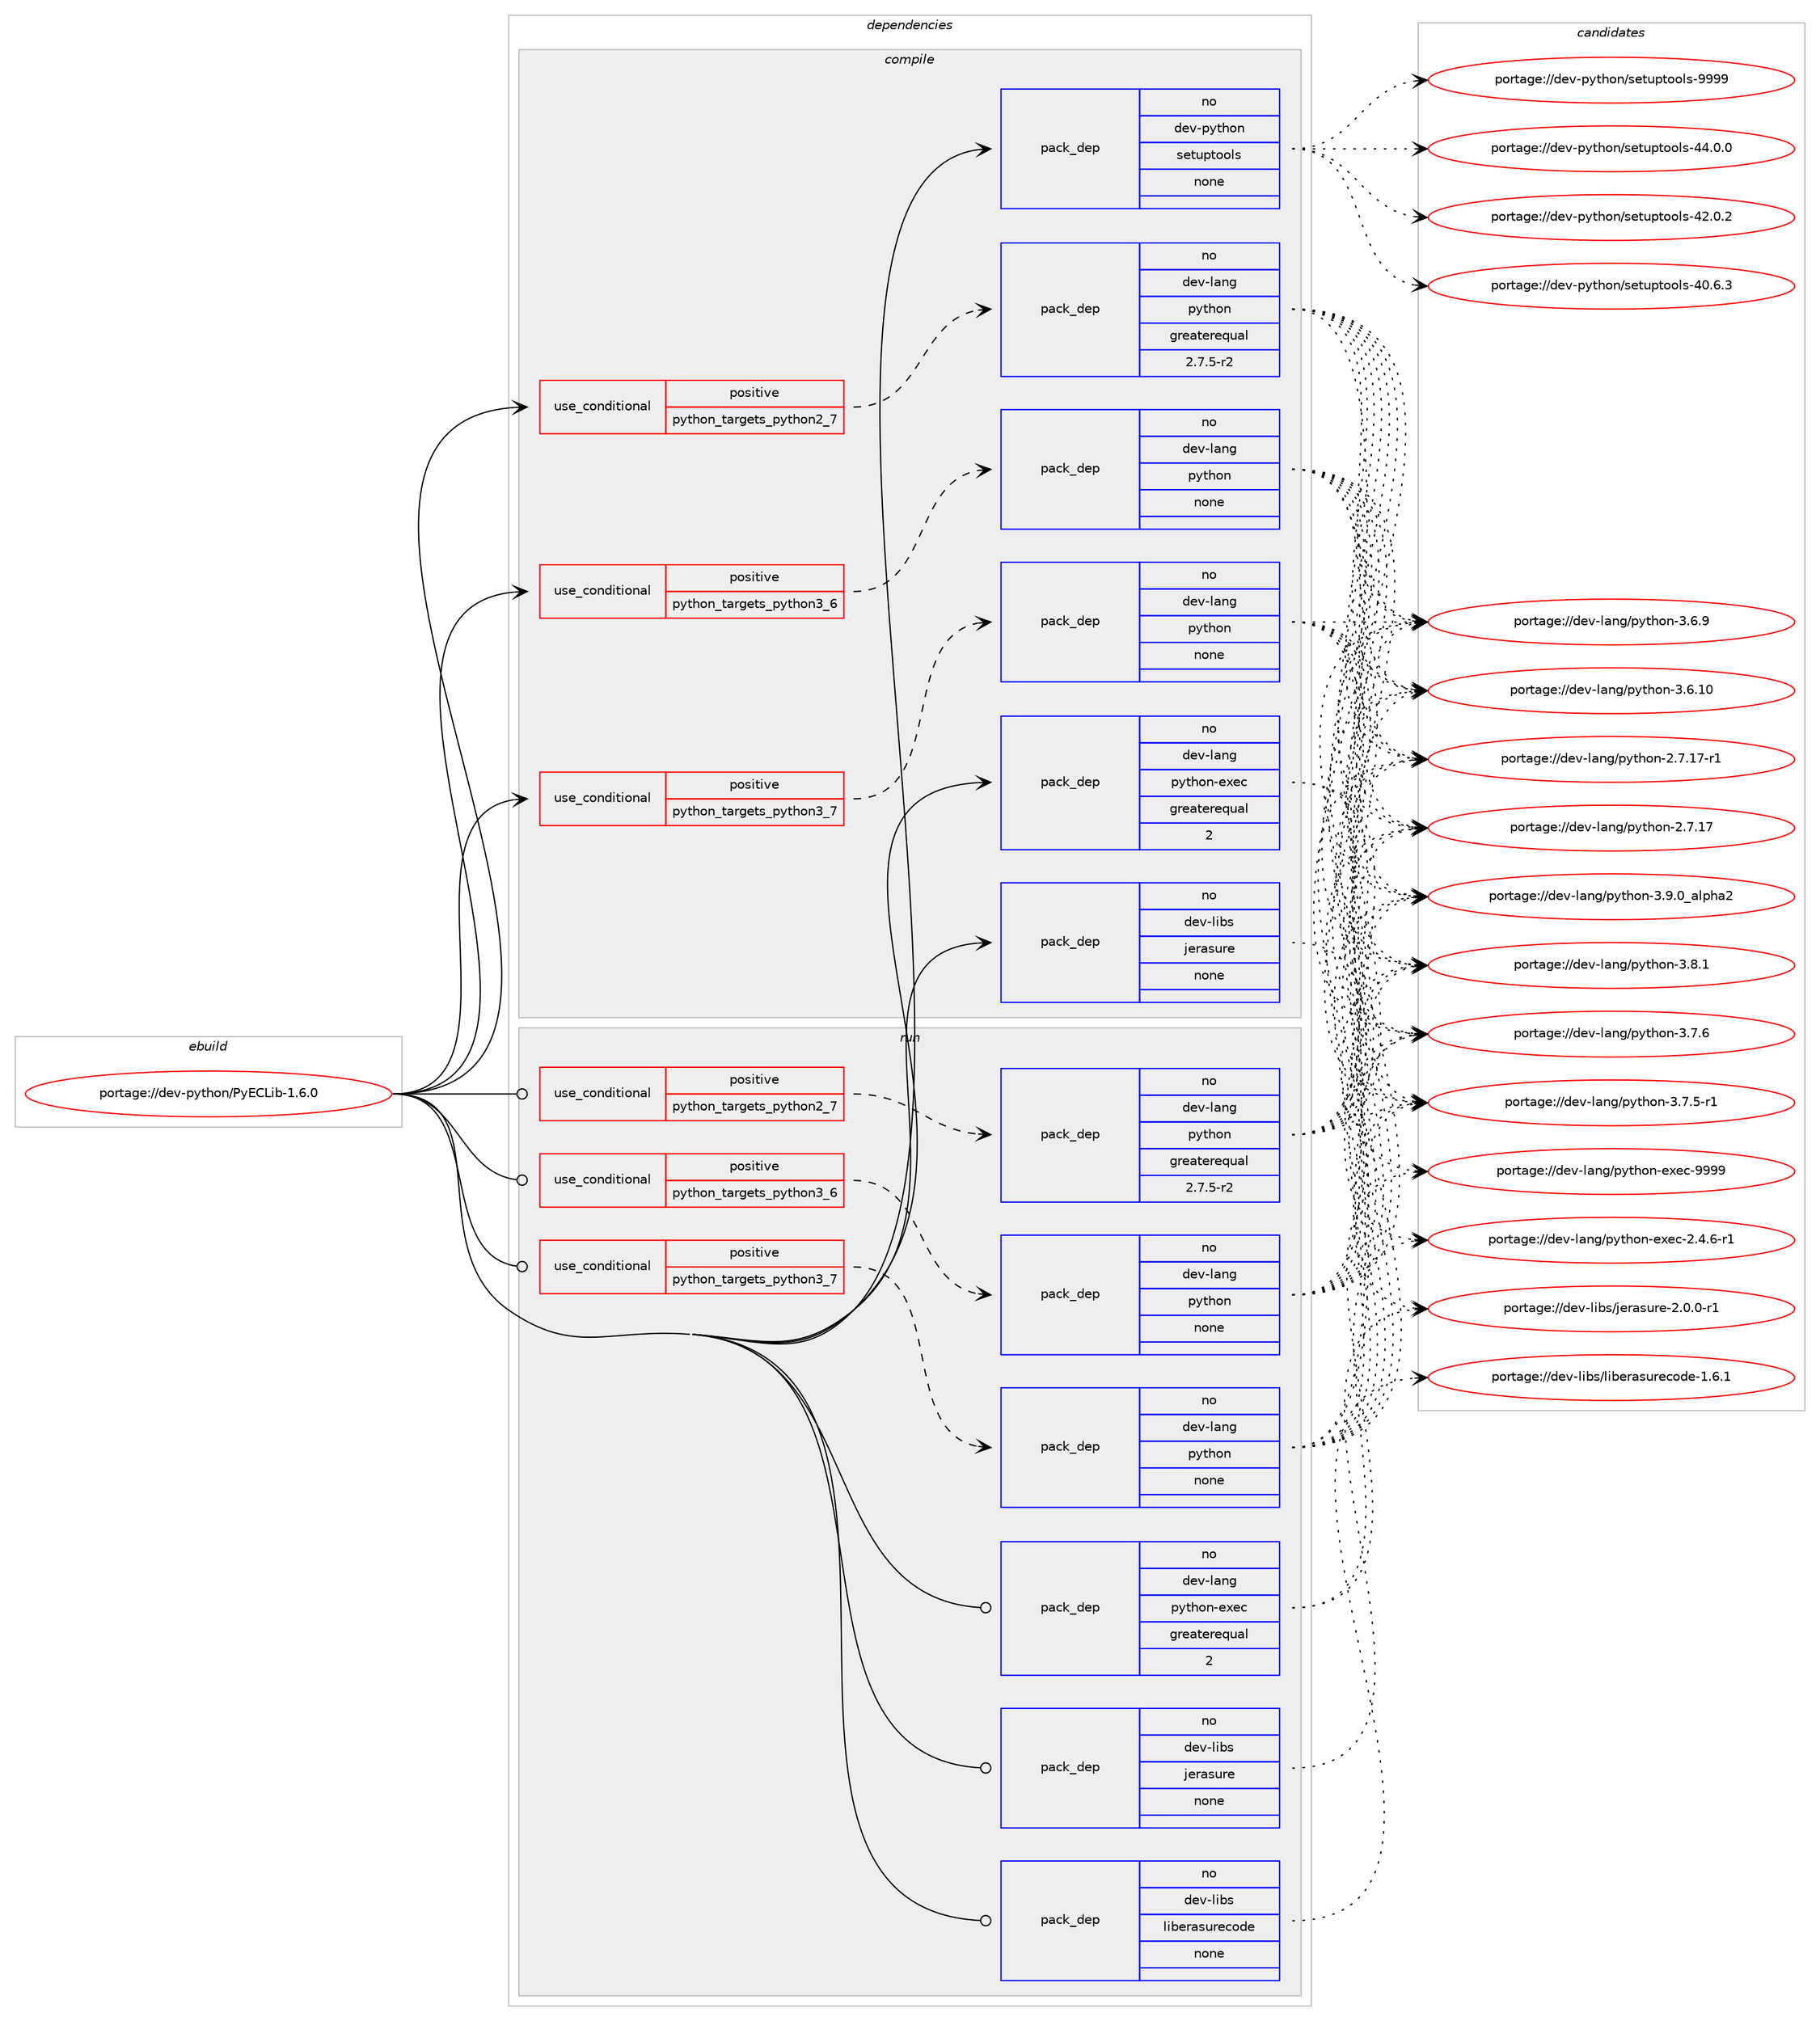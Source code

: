 digraph prolog {

# *************
# Graph options
# *************

newrank=true;
concentrate=true;
compound=true;
graph [rankdir=LR,fontname=Helvetica,fontsize=10,ranksep=1.5];#, ranksep=2.5, nodesep=0.2];
edge  [arrowhead=vee];
node  [fontname=Helvetica,fontsize=10];

# **********
# The ebuild
# **********

subgraph cluster_leftcol {
color=gray;
rank=same;
label=<<i>ebuild</i>>;
id [label="portage://dev-python/PyECLib-1.6.0", color=red, width=4, href="../dev-python/PyECLib-1.6.0.svg"];
}

# ****************
# The dependencies
# ****************

subgraph cluster_midcol {
color=gray;
label=<<i>dependencies</i>>;
subgraph cluster_compile {
fillcolor="#eeeeee";
style=filled;
label=<<i>compile</i>>;
subgraph cond119603 {
dependency473431 [label=<<TABLE BORDER="0" CELLBORDER="1" CELLSPACING="0" CELLPADDING="4"><TR><TD ROWSPAN="3" CELLPADDING="10">use_conditional</TD></TR><TR><TD>positive</TD></TR><TR><TD>python_targets_python2_7</TD></TR></TABLE>>, shape=none, color=red];
subgraph pack348811 {
dependency473432 [label=<<TABLE BORDER="0" CELLBORDER="1" CELLSPACING="0" CELLPADDING="4" WIDTH="220"><TR><TD ROWSPAN="6" CELLPADDING="30">pack_dep</TD></TR><TR><TD WIDTH="110">no</TD></TR><TR><TD>dev-lang</TD></TR><TR><TD>python</TD></TR><TR><TD>greaterequal</TD></TR><TR><TD>2.7.5-r2</TD></TR></TABLE>>, shape=none, color=blue];
}
dependency473431:e -> dependency473432:w [weight=20,style="dashed",arrowhead="vee"];
}
id:e -> dependency473431:w [weight=20,style="solid",arrowhead="vee"];
subgraph cond119604 {
dependency473433 [label=<<TABLE BORDER="0" CELLBORDER="1" CELLSPACING="0" CELLPADDING="4"><TR><TD ROWSPAN="3" CELLPADDING="10">use_conditional</TD></TR><TR><TD>positive</TD></TR><TR><TD>python_targets_python3_6</TD></TR></TABLE>>, shape=none, color=red];
subgraph pack348812 {
dependency473434 [label=<<TABLE BORDER="0" CELLBORDER="1" CELLSPACING="0" CELLPADDING="4" WIDTH="220"><TR><TD ROWSPAN="6" CELLPADDING="30">pack_dep</TD></TR><TR><TD WIDTH="110">no</TD></TR><TR><TD>dev-lang</TD></TR><TR><TD>python</TD></TR><TR><TD>none</TD></TR><TR><TD></TD></TR></TABLE>>, shape=none, color=blue];
}
dependency473433:e -> dependency473434:w [weight=20,style="dashed",arrowhead="vee"];
}
id:e -> dependency473433:w [weight=20,style="solid",arrowhead="vee"];
subgraph cond119605 {
dependency473435 [label=<<TABLE BORDER="0" CELLBORDER="1" CELLSPACING="0" CELLPADDING="4"><TR><TD ROWSPAN="3" CELLPADDING="10">use_conditional</TD></TR><TR><TD>positive</TD></TR><TR><TD>python_targets_python3_7</TD></TR></TABLE>>, shape=none, color=red];
subgraph pack348813 {
dependency473436 [label=<<TABLE BORDER="0" CELLBORDER="1" CELLSPACING="0" CELLPADDING="4" WIDTH="220"><TR><TD ROWSPAN="6" CELLPADDING="30">pack_dep</TD></TR><TR><TD WIDTH="110">no</TD></TR><TR><TD>dev-lang</TD></TR><TR><TD>python</TD></TR><TR><TD>none</TD></TR><TR><TD></TD></TR></TABLE>>, shape=none, color=blue];
}
dependency473435:e -> dependency473436:w [weight=20,style="dashed",arrowhead="vee"];
}
id:e -> dependency473435:w [weight=20,style="solid",arrowhead="vee"];
subgraph pack348814 {
dependency473437 [label=<<TABLE BORDER="0" CELLBORDER="1" CELLSPACING="0" CELLPADDING="4" WIDTH="220"><TR><TD ROWSPAN="6" CELLPADDING="30">pack_dep</TD></TR><TR><TD WIDTH="110">no</TD></TR><TR><TD>dev-lang</TD></TR><TR><TD>python-exec</TD></TR><TR><TD>greaterequal</TD></TR><TR><TD>2</TD></TR></TABLE>>, shape=none, color=blue];
}
id:e -> dependency473437:w [weight=20,style="solid",arrowhead="vee"];
subgraph pack348815 {
dependency473438 [label=<<TABLE BORDER="0" CELLBORDER="1" CELLSPACING="0" CELLPADDING="4" WIDTH="220"><TR><TD ROWSPAN="6" CELLPADDING="30">pack_dep</TD></TR><TR><TD WIDTH="110">no</TD></TR><TR><TD>dev-libs</TD></TR><TR><TD>jerasure</TD></TR><TR><TD>none</TD></TR><TR><TD></TD></TR></TABLE>>, shape=none, color=blue];
}
id:e -> dependency473438:w [weight=20,style="solid",arrowhead="vee"];
subgraph pack348816 {
dependency473439 [label=<<TABLE BORDER="0" CELLBORDER="1" CELLSPACING="0" CELLPADDING="4" WIDTH="220"><TR><TD ROWSPAN="6" CELLPADDING="30">pack_dep</TD></TR><TR><TD WIDTH="110">no</TD></TR><TR><TD>dev-python</TD></TR><TR><TD>setuptools</TD></TR><TR><TD>none</TD></TR><TR><TD></TD></TR></TABLE>>, shape=none, color=blue];
}
id:e -> dependency473439:w [weight=20,style="solid",arrowhead="vee"];
}
subgraph cluster_compileandrun {
fillcolor="#eeeeee";
style=filled;
label=<<i>compile and run</i>>;
}
subgraph cluster_run {
fillcolor="#eeeeee";
style=filled;
label=<<i>run</i>>;
subgraph cond119606 {
dependency473440 [label=<<TABLE BORDER="0" CELLBORDER="1" CELLSPACING="0" CELLPADDING="4"><TR><TD ROWSPAN="3" CELLPADDING="10">use_conditional</TD></TR><TR><TD>positive</TD></TR><TR><TD>python_targets_python2_7</TD></TR></TABLE>>, shape=none, color=red];
subgraph pack348817 {
dependency473441 [label=<<TABLE BORDER="0" CELLBORDER="1" CELLSPACING="0" CELLPADDING="4" WIDTH="220"><TR><TD ROWSPAN="6" CELLPADDING="30">pack_dep</TD></TR><TR><TD WIDTH="110">no</TD></TR><TR><TD>dev-lang</TD></TR><TR><TD>python</TD></TR><TR><TD>greaterequal</TD></TR><TR><TD>2.7.5-r2</TD></TR></TABLE>>, shape=none, color=blue];
}
dependency473440:e -> dependency473441:w [weight=20,style="dashed",arrowhead="vee"];
}
id:e -> dependency473440:w [weight=20,style="solid",arrowhead="odot"];
subgraph cond119607 {
dependency473442 [label=<<TABLE BORDER="0" CELLBORDER="1" CELLSPACING="0" CELLPADDING="4"><TR><TD ROWSPAN="3" CELLPADDING="10">use_conditional</TD></TR><TR><TD>positive</TD></TR><TR><TD>python_targets_python3_6</TD></TR></TABLE>>, shape=none, color=red];
subgraph pack348818 {
dependency473443 [label=<<TABLE BORDER="0" CELLBORDER="1" CELLSPACING="0" CELLPADDING="4" WIDTH="220"><TR><TD ROWSPAN="6" CELLPADDING="30">pack_dep</TD></TR><TR><TD WIDTH="110">no</TD></TR><TR><TD>dev-lang</TD></TR><TR><TD>python</TD></TR><TR><TD>none</TD></TR><TR><TD></TD></TR></TABLE>>, shape=none, color=blue];
}
dependency473442:e -> dependency473443:w [weight=20,style="dashed",arrowhead="vee"];
}
id:e -> dependency473442:w [weight=20,style="solid",arrowhead="odot"];
subgraph cond119608 {
dependency473444 [label=<<TABLE BORDER="0" CELLBORDER="1" CELLSPACING="0" CELLPADDING="4"><TR><TD ROWSPAN="3" CELLPADDING="10">use_conditional</TD></TR><TR><TD>positive</TD></TR><TR><TD>python_targets_python3_7</TD></TR></TABLE>>, shape=none, color=red];
subgraph pack348819 {
dependency473445 [label=<<TABLE BORDER="0" CELLBORDER="1" CELLSPACING="0" CELLPADDING="4" WIDTH="220"><TR><TD ROWSPAN="6" CELLPADDING="30">pack_dep</TD></TR><TR><TD WIDTH="110">no</TD></TR><TR><TD>dev-lang</TD></TR><TR><TD>python</TD></TR><TR><TD>none</TD></TR><TR><TD></TD></TR></TABLE>>, shape=none, color=blue];
}
dependency473444:e -> dependency473445:w [weight=20,style="dashed",arrowhead="vee"];
}
id:e -> dependency473444:w [weight=20,style="solid",arrowhead="odot"];
subgraph pack348820 {
dependency473446 [label=<<TABLE BORDER="0" CELLBORDER="1" CELLSPACING="0" CELLPADDING="4" WIDTH="220"><TR><TD ROWSPAN="6" CELLPADDING="30">pack_dep</TD></TR><TR><TD WIDTH="110">no</TD></TR><TR><TD>dev-lang</TD></TR><TR><TD>python-exec</TD></TR><TR><TD>greaterequal</TD></TR><TR><TD>2</TD></TR></TABLE>>, shape=none, color=blue];
}
id:e -> dependency473446:w [weight=20,style="solid",arrowhead="odot"];
subgraph pack348821 {
dependency473447 [label=<<TABLE BORDER="0" CELLBORDER="1" CELLSPACING="0" CELLPADDING="4" WIDTH="220"><TR><TD ROWSPAN="6" CELLPADDING="30">pack_dep</TD></TR><TR><TD WIDTH="110">no</TD></TR><TR><TD>dev-libs</TD></TR><TR><TD>jerasure</TD></TR><TR><TD>none</TD></TR><TR><TD></TD></TR></TABLE>>, shape=none, color=blue];
}
id:e -> dependency473447:w [weight=20,style="solid",arrowhead="odot"];
subgraph pack348822 {
dependency473448 [label=<<TABLE BORDER="0" CELLBORDER="1" CELLSPACING="0" CELLPADDING="4" WIDTH="220"><TR><TD ROWSPAN="6" CELLPADDING="30">pack_dep</TD></TR><TR><TD WIDTH="110">no</TD></TR><TR><TD>dev-libs</TD></TR><TR><TD>liberasurecode</TD></TR><TR><TD>none</TD></TR><TR><TD></TD></TR></TABLE>>, shape=none, color=blue];
}
id:e -> dependency473448:w [weight=20,style="solid",arrowhead="odot"];
}
}

# **************
# The candidates
# **************

subgraph cluster_choices {
rank=same;
color=gray;
label=<<i>candidates</i>>;

subgraph choice348811 {
color=black;
nodesep=1;
choice10010111845108971101034711212111610411111045514657464895971081121049750 [label="portage://dev-lang/python-3.9.0_alpha2", color=red, width=4,href="../dev-lang/python-3.9.0_alpha2.svg"];
choice100101118451089711010347112121116104111110455146564649 [label="portage://dev-lang/python-3.8.1", color=red, width=4,href="../dev-lang/python-3.8.1.svg"];
choice100101118451089711010347112121116104111110455146554654 [label="portage://dev-lang/python-3.7.6", color=red, width=4,href="../dev-lang/python-3.7.6.svg"];
choice1001011184510897110103471121211161041111104551465546534511449 [label="portage://dev-lang/python-3.7.5-r1", color=red, width=4,href="../dev-lang/python-3.7.5-r1.svg"];
choice100101118451089711010347112121116104111110455146544657 [label="portage://dev-lang/python-3.6.9", color=red, width=4,href="../dev-lang/python-3.6.9.svg"];
choice10010111845108971101034711212111610411111045514654464948 [label="portage://dev-lang/python-3.6.10", color=red, width=4,href="../dev-lang/python-3.6.10.svg"];
choice100101118451089711010347112121116104111110455046554649554511449 [label="portage://dev-lang/python-2.7.17-r1", color=red, width=4,href="../dev-lang/python-2.7.17-r1.svg"];
choice10010111845108971101034711212111610411111045504655464955 [label="portage://dev-lang/python-2.7.17", color=red, width=4,href="../dev-lang/python-2.7.17.svg"];
dependency473432:e -> choice10010111845108971101034711212111610411111045514657464895971081121049750:w [style=dotted,weight="100"];
dependency473432:e -> choice100101118451089711010347112121116104111110455146564649:w [style=dotted,weight="100"];
dependency473432:e -> choice100101118451089711010347112121116104111110455146554654:w [style=dotted,weight="100"];
dependency473432:e -> choice1001011184510897110103471121211161041111104551465546534511449:w [style=dotted,weight="100"];
dependency473432:e -> choice100101118451089711010347112121116104111110455146544657:w [style=dotted,weight="100"];
dependency473432:e -> choice10010111845108971101034711212111610411111045514654464948:w [style=dotted,weight="100"];
dependency473432:e -> choice100101118451089711010347112121116104111110455046554649554511449:w [style=dotted,weight="100"];
dependency473432:e -> choice10010111845108971101034711212111610411111045504655464955:w [style=dotted,weight="100"];
}
subgraph choice348812 {
color=black;
nodesep=1;
choice10010111845108971101034711212111610411111045514657464895971081121049750 [label="portage://dev-lang/python-3.9.0_alpha2", color=red, width=4,href="../dev-lang/python-3.9.0_alpha2.svg"];
choice100101118451089711010347112121116104111110455146564649 [label="portage://dev-lang/python-3.8.1", color=red, width=4,href="../dev-lang/python-3.8.1.svg"];
choice100101118451089711010347112121116104111110455146554654 [label="portage://dev-lang/python-3.7.6", color=red, width=4,href="../dev-lang/python-3.7.6.svg"];
choice1001011184510897110103471121211161041111104551465546534511449 [label="portage://dev-lang/python-3.7.5-r1", color=red, width=4,href="../dev-lang/python-3.7.5-r1.svg"];
choice100101118451089711010347112121116104111110455146544657 [label="portage://dev-lang/python-3.6.9", color=red, width=4,href="../dev-lang/python-3.6.9.svg"];
choice10010111845108971101034711212111610411111045514654464948 [label="portage://dev-lang/python-3.6.10", color=red, width=4,href="../dev-lang/python-3.6.10.svg"];
choice100101118451089711010347112121116104111110455046554649554511449 [label="portage://dev-lang/python-2.7.17-r1", color=red, width=4,href="../dev-lang/python-2.7.17-r1.svg"];
choice10010111845108971101034711212111610411111045504655464955 [label="portage://dev-lang/python-2.7.17", color=red, width=4,href="../dev-lang/python-2.7.17.svg"];
dependency473434:e -> choice10010111845108971101034711212111610411111045514657464895971081121049750:w [style=dotted,weight="100"];
dependency473434:e -> choice100101118451089711010347112121116104111110455146564649:w [style=dotted,weight="100"];
dependency473434:e -> choice100101118451089711010347112121116104111110455146554654:w [style=dotted,weight="100"];
dependency473434:e -> choice1001011184510897110103471121211161041111104551465546534511449:w [style=dotted,weight="100"];
dependency473434:e -> choice100101118451089711010347112121116104111110455146544657:w [style=dotted,weight="100"];
dependency473434:e -> choice10010111845108971101034711212111610411111045514654464948:w [style=dotted,weight="100"];
dependency473434:e -> choice100101118451089711010347112121116104111110455046554649554511449:w [style=dotted,weight="100"];
dependency473434:e -> choice10010111845108971101034711212111610411111045504655464955:w [style=dotted,weight="100"];
}
subgraph choice348813 {
color=black;
nodesep=1;
choice10010111845108971101034711212111610411111045514657464895971081121049750 [label="portage://dev-lang/python-3.9.0_alpha2", color=red, width=4,href="../dev-lang/python-3.9.0_alpha2.svg"];
choice100101118451089711010347112121116104111110455146564649 [label="portage://dev-lang/python-3.8.1", color=red, width=4,href="../dev-lang/python-3.8.1.svg"];
choice100101118451089711010347112121116104111110455146554654 [label="portage://dev-lang/python-3.7.6", color=red, width=4,href="../dev-lang/python-3.7.6.svg"];
choice1001011184510897110103471121211161041111104551465546534511449 [label="portage://dev-lang/python-3.7.5-r1", color=red, width=4,href="../dev-lang/python-3.7.5-r1.svg"];
choice100101118451089711010347112121116104111110455146544657 [label="portage://dev-lang/python-3.6.9", color=red, width=4,href="../dev-lang/python-3.6.9.svg"];
choice10010111845108971101034711212111610411111045514654464948 [label="portage://dev-lang/python-3.6.10", color=red, width=4,href="../dev-lang/python-3.6.10.svg"];
choice100101118451089711010347112121116104111110455046554649554511449 [label="portage://dev-lang/python-2.7.17-r1", color=red, width=4,href="../dev-lang/python-2.7.17-r1.svg"];
choice10010111845108971101034711212111610411111045504655464955 [label="portage://dev-lang/python-2.7.17", color=red, width=4,href="../dev-lang/python-2.7.17.svg"];
dependency473436:e -> choice10010111845108971101034711212111610411111045514657464895971081121049750:w [style=dotted,weight="100"];
dependency473436:e -> choice100101118451089711010347112121116104111110455146564649:w [style=dotted,weight="100"];
dependency473436:e -> choice100101118451089711010347112121116104111110455146554654:w [style=dotted,weight="100"];
dependency473436:e -> choice1001011184510897110103471121211161041111104551465546534511449:w [style=dotted,weight="100"];
dependency473436:e -> choice100101118451089711010347112121116104111110455146544657:w [style=dotted,weight="100"];
dependency473436:e -> choice10010111845108971101034711212111610411111045514654464948:w [style=dotted,weight="100"];
dependency473436:e -> choice100101118451089711010347112121116104111110455046554649554511449:w [style=dotted,weight="100"];
dependency473436:e -> choice10010111845108971101034711212111610411111045504655464955:w [style=dotted,weight="100"];
}
subgraph choice348814 {
color=black;
nodesep=1;
choice10010111845108971101034711212111610411111045101120101994557575757 [label="portage://dev-lang/python-exec-9999", color=red, width=4,href="../dev-lang/python-exec-9999.svg"];
choice10010111845108971101034711212111610411111045101120101994550465246544511449 [label="portage://dev-lang/python-exec-2.4.6-r1", color=red, width=4,href="../dev-lang/python-exec-2.4.6-r1.svg"];
dependency473437:e -> choice10010111845108971101034711212111610411111045101120101994557575757:w [style=dotted,weight="100"];
dependency473437:e -> choice10010111845108971101034711212111610411111045101120101994550465246544511449:w [style=dotted,weight="100"];
}
subgraph choice348815 {
color=black;
nodesep=1;
choice100101118451081059811547106101114971151171141014550464846484511449 [label="portage://dev-libs/jerasure-2.0.0-r1", color=red, width=4,href="../dev-libs/jerasure-2.0.0-r1.svg"];
dependency473438:e -> choice100101118451081059811547106101114971151171141014550464846484511449:w [style=dotted,weight="100"];
}
subgraph choice348816 {
color=black;
nodesep=1;
choice10010111845112121116104111110471151011161171121161111111081154557575757 [label="portage://dev-python/setuptools-9999", color=red, width=4,href="../dev-python/setuptools-9999.svg"];
choice100101118451121211161041111104711510111611711211611111110811545525246484648 [label="portage://dev-python/setuptools-44.0.0", color=red, width=4,href="../dev-python/setuptools-44.0.0.svg"];
choice100101118451121211161041111104711510111611711211611111110811545525046484650 [label="portage://dev-python/setuptools-42.0.2", color=red, width=4,href="../dev-python/setuptools-42.0.2.svg"];
choice100101118451121211161041111104711510111611711211611111110811545524846544651 [label="portage://dev-python/setuptools-40.6.3", color=red, width=4,href="../dev-python/setuptools-40.6.3.svg"];
dependency473439:e -> choice10010111845112121116104111110471151011161171121161111111081154557575757:w [style=dotted,weight="100"];
dependency473439:e -> choice100101118451121211161041111104711510111611711211611111110811545525246484648:w [style=dotted,weight="100"];
dependency473439:e -> choice100101118451121211161041111104711510111611711211611111110811545525046484650:w [style=dotted,weight="100"];
dependency473439:e -> choice100101118451121211161041111104711510111611711211611111110811545524846544651:w [style=dotted,weight="100"];
}
subgraph choice348817 {
color=black;
nodesep=1;
choice10010111845108971101034711212111610411111045514657464895971081121049750 [label="portage://dev-lang/python-3.9.0_alpha2", color=red, width=4,href="../dev-lang/python-3.9.0_alpha2.svg"];
choice100101118451089711010347112121116104111110455146564649 [label="portage://dev-lang/python-3.8.1", color=red, width=4,href="../dev-lang/python-3.8.1.svg"];
choice100101118451089711010347112121116104111110455146554654 [label="portage://dev-lang/python-3.7.6", color=red, width=4,href="../dev-lang/python-3.7.6.svg"];
choice1001011184510897110103471121211161041111104551465546534511449 [label="portage://dev-lang/python-3.7.5-r1", color=red, width=4,href="../dev-lang/python-3.7.5-r1.svg"];
choice100101118451089711010347112121116104111110455146544657 [label="portage://dev-lang/python-3.6.9", color=red, width=4,href="../dev-lang/python-3.6.9.svg"];
choice10010111845108971101034711212111610411111045514654464948 [label="portage://dev-lang/python-3.6.10", color=red, width=4,href="../dev-lang/python-3.6.10.svg"];
choice100101118451089711010347112121116104111110455046554649554511449 [label="portage://dev-lang/python-2.7.17-r1", color=red, width=4,href="../dev-lang/python-2.7.17-r1.svg"];
choice10010111845108971101034711212111610411111045504655464955 [label="portage://dev-lang/python-2.7.17", color=red, width=4,href="../dev-lang/python-2.7.17.svg"];
dependency473441:e -> choice10010111845108971101034711212111610411111045514657464895971081121049750:w [style=dotted,weight="100"];
dependency473441:e -> choice100101118451089711010347112121116104111110455146564649:w [style=dotted,weight="100"];
dependency473441:e -> choice100101118451089711010347112121116104111110455146554654:w [style=dotted,weight="100"];
dependency473441:e -> choice1001011184510897110103471121211161041111104551465546534511449:w [style=dotted,weight="100"];
dependency473441:e -> choice100101118451089711010347112121116104111110455146544657:w [style=dotted,weight="100"];
dependency473441:e -> choice10010111845108971101034711212111610411111045514654464948:w [style=dotted,weight="100"];
dependency473441:e -> choice100101118451089711010347112121116104111110455046554649554511449:w [style=dotted,weight="100"];
dependency473441:e -> choice10010111845108971101034711212111610411111045504655464955:w [style=dotted,weight="100"];
}
subgraph choice348818 {
color=black;
nodesep=1;
choice10010111845108971101034711212111610411111045514657464895971081121049750 [label="portage://dev-lang/python-3.9.0_alpha2", color=red, width=4,href="../dev-lang/python-3.9.0_alpha2.svg"];
choice100101118451089711010347112121116104111110455146564649 [label="portage://dev-lang/python-3.8.1", color=red, width=4,href="../dev-lang/python-3.8.1.svg"];
choice100101118451089711010347112121116104111110455146554654 [label="portage://dev-lang/python-3.7.6", color=red, width=4,href="../dev-lang/python-3.7.6.svg"];
choice1001011184510897110103471121211161041111104551465546534511449 [label="portage://dev-lang/python-3.7.5-r1", color=red, width=4,href="../dev-lang/python-3.7.5-r1.svg"];
choice100101118451089711010347112121116104111110455146544657 [label="portage://dev-lang/python-3.6.9", color=red, width=4,href="../dev-lang/python-3.6.9.svg"];
choice10010111845108971101034711212111610411111045514654464948 [label="portage://dev-lang/python-3.6.10", color=red, width=4,href="../dev-lang/python-3.6.10.svg"];
choice100101118451089711010347112121116104111110455046554649554511449 [label="portage://dev-lang/python-2.7.17-r1", color=red, width=4,href="../dev-lang/python-2.7.17-r1.svg"];
choice10010111845108971101034711212111610411111045504655464955 [label="portage://dev-lang/python-2.7.17", color=red, width=4,href="../dev-lang/python-2.7.17.svg"];
dependency473443:e -> choice10010111845108971101034711212111610411111045514657464895971081121049750:w [style=dotted,weight="100"];
dependency473443:e -> choice100101118451089711010347112121116104111110455146564649:w [style=dotted,weight="100"];
dependency473443:e -> choice100101118451089711010347112121116104111110455146554654:w [style=dotted,weight="100"];
dependency473443:e -> choice1001011184510897110103471121211161041111104551465546534511449:w [style=dotted,weight="100"];
dependency473443:e -> choice100101118451089711010347112121116104111110455146544657:w [style=dotted,weight="100"];
dependency473443:e -> choice10010111845108971101034711212111610411111045514654464948:w [style=dotted,weight="100"];
dependency473443:e -> choice100101118451089711010347112121116104111110455046554649554511449:w [style=dotted,weight="100"];
dependency473443:e -> choice10010111845108971101034711212111610411111045504655464955:w [style=dotted,weight="100"];
}
subgraph choice348819 {
color=black;
nodesep=1;
choice10010111845108971101034711212111610411111045514657464895971081121049750 [label="portage://dev-lang/python-3.9.0_alpha2", color=red, width=4,href="../dev-lang/python-3.9.0_alpha2.svg"];
choice100101118451089711010347112121116104111110455146564649 [label="portage://dev-lang/python-3.8.1", color=red, width=4,href="../dev-lang/python-3.8.1.svg"];
choice100101118451089711010347112121116104111110455146554654 [label="portage://dev-lang/python-3.7.6", color=red, width=4,href="../dev-lang/python-3.7.6.svg"];
choice1001011184510897110103471121211161041111104551465546534511449 [label="portage://dev-lang/python-3.7.5-r1", color=red, width=4,href="../dev-lang/python-3.7.5-r1.svg"];
choice100101118451089711010347112121116104111110455146544657 [label="portage://dev-lang/python-3.6.9", color=red, width=4,href="../dev-lang/python-3.6.9.svg"];
choice10010111845108971101034711212111610411111045514654464948 [label="portage://dev-lang/python-3.6.10", color=red, width=4,href="../dev-lang/python-3.6.10.svg"];
choice100101118451089711010347112121116104111110455046554649554511449 [label="portage://dev-lang/python-2.7.17-r1", color=red, width=4,href="../dev-lang/python-2.7.17-r1.svg"];
choice10010111845108971101034711212111610411111045504655464955 [label="portage://dev-lang/python-2.7.17", color=red, width=4,href="../dev-lang/python-2.7.17.svg"];
dependency473445:e -> choice10010111845108971101034711212111610411111045514657464895971081121049750:w [style=dotted,weight="100"];
dependency473445:e -> choice100101118451089711010347112121116104111110455146564649:w [style=dotted,weight="100"];
dependency473445:e -> choice100101118451089711010347112121116104111110455146554654:w [style=dotted,weight="100"];
dependency473445:e -> choice1001011184510897110103471121211161041111104551465546534511449:w [style=dotted,weight="100"];
dependency473445:e -> choice100101118451089711010347112121116104111110455146544657:w [style=dotted,weight="100"];
dependency473445:e -> choice10010111845108971101034711212111610411111045514654464948:w [style=dotted,weight="100"];
dependency473445:e -> choice100101118451089711010347112121116104111110455046554649554511449:w [style=dotted,weight="100"];
dependency473445:e -> choice10010111845108971101034711212111610411111045504655464955:w [style=dotted,weight="100"];
}
subgraph choice348820 {
color=black;
nodesep=1;
choice10010111845108971101034711212111610411111045101120101994557575757 [label="portage://dev-lang/python-exec-9999", color=red, width=4,href="../dev-lang/python-exec-9999.svg"];
choice10010111845108971101034711212111610411111045101120101994550465246544511449 [label="portage://dev-lang/python-exec-2.4.6-r1", color=red, width=4,href="../dev-lang/python-exec-2.4.6-r1.svg"];
dependency473446:e -> choice10010111845108971101034711212111610411111045101120101994557575757:w [style=dotted,weight="100"];
dependency473446:e -> choice10010111845108971101034711212111610411111045101120101994550465246544511449:w [style=dotted,weight="100"];
}
subgraph choice348821 {
color=black;
nodesep=1;
choice100101118451081059811547106101114971151171141014550464846484511449 [label="portage://dev-libs/jerasure-2.0.0-r1", color=red, width=4,href="../dev-libs/jerasure-2.0.0-r1.svg"];
dependency473447:e -> choice100101118451081059811547106101114971151171141014550464846484511449:w [style=dotted,weight="100"];
}
subgraph choice348822 {
color=black;
nodesep=1;
choice100101118451081059811547108105981011149711511711410199111100101454946544649 [label="portage://dev-libs/liberasurecode-1.6.1", color=red, width=4,href="../dev-libs/liberasurecode-1.6.1.svg"];
dependency473448:e -> choice100101118451081059811547108105981011149711511711410199111100101454946544649:w [style=dotted,weight="100"];
}
}

}
